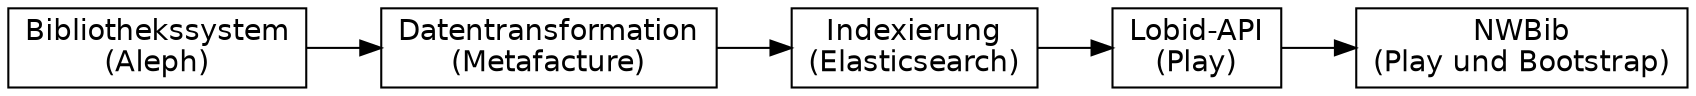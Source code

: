 digraph data_workflow {
	rankdir=LR
	node[shape=box fontname=helvetica]
	aleph[label="Bibliothekssystem\n(Aleph)"]
	metafacture[label="Datentransformation\n(Metafacture)"]
	elasticsearch[label="Indexierung\n(Elasticsearch)"]
	lobid[label="Lobid-API\n(Play)"]
	nwbib[label="NWBib\n(Play und Bootstrap)"]
	aleph -> metafacture
	metafacture -> elasticsearch
	elasticsearch -> lobid
	lobid -> nwbib
}